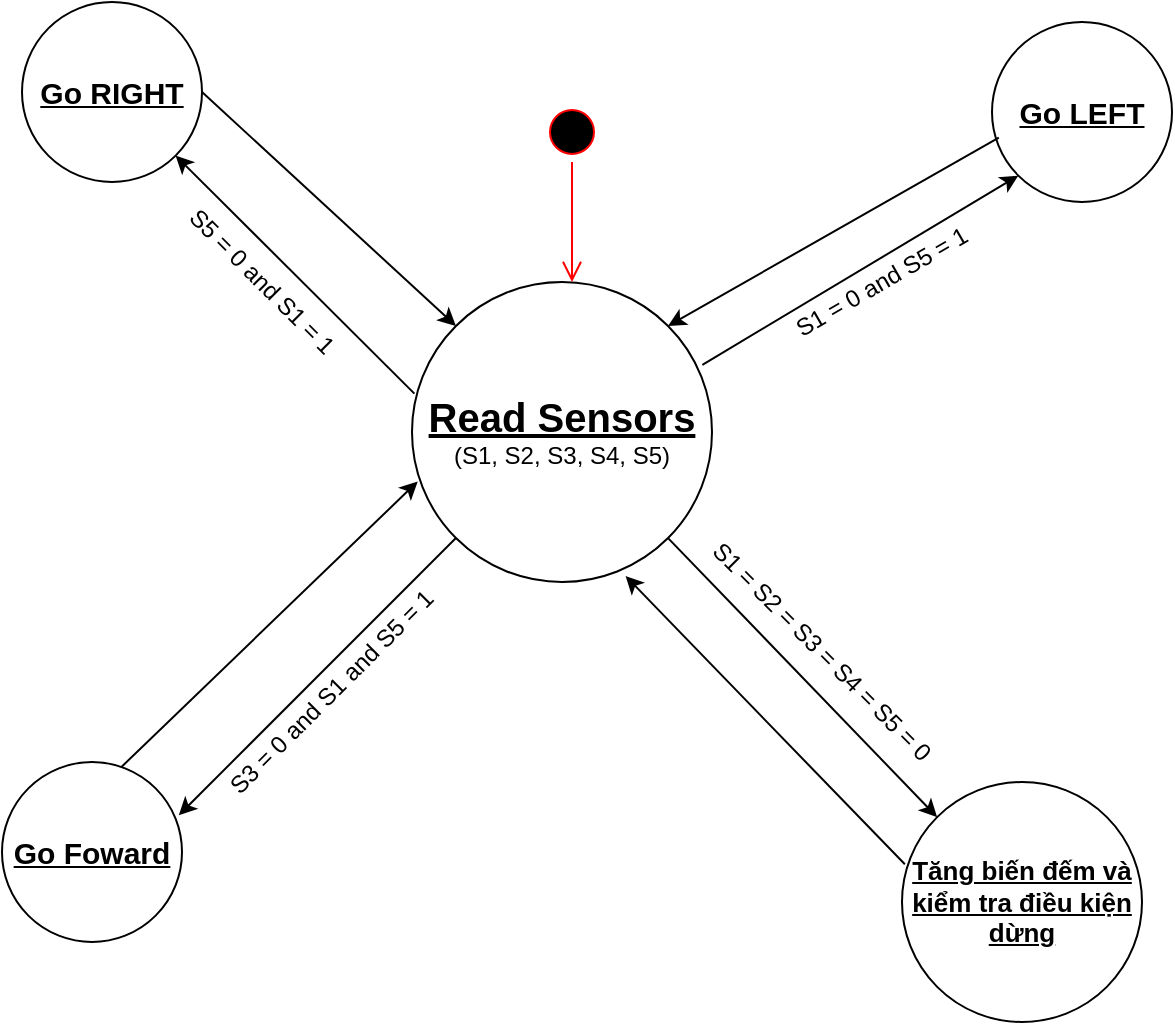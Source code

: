 <mxfile version="14.8.6" type="github">
  <diagram name="Page-1" id="58cdce13-f638-feb5-8d6f-7d28b1aa9fa0">
    <mxGraphModel dx="1038" dy="617" grid="1" gridSize="10" guides="1" tooltips="1" connect="1" arrows="1" fold="1" page="1" pageScale="1" pageWidth="1100" pageHeight="850" background="none" math="0" shadow="0">
      <root>
        <mxCell id="0" />
        <mxCell id="1" parent="0" />
        <mxCell id="d7tN0gDncD4IV3u5tJZm-1" value="&lt;font size=&quot;1&quot;&gt;&lt;b&gt;&lt;u style=&quot;font-size: 20px&quot;&gt;Read Sensors&lt;/u&gt;&lt;/b&gt;&lt;/font&gt;&lt;br&gt;(S1, S2, S3, S4, S5)" style="ellipse;whiteSpace=wrap;html=1;aspect=fixed;" vertex="1" parent="1">
          <mxGeometry x="475" y="250" width="150" height="150" as="geometry" />
        </mxCell>
        <mxCell id="d7tN0gDncD4IV3u5tJZm-2" value="&lt;b&gt;&lt;u&gt;&lt;font style=&quot;font-size: 15px&quot;&gt;Go LEFT&lt;/font&gt;&lt;/u&gt;&lt;/b&gt;" style="ellipse;whiteSpace=wrap;html=1;aspect=fixed;" vertex="1" parent="1">
          <mxGeometry x="765" y="120" width="90" height="90" as="geometry" />
        </mxCell>
        <mxCell id="d7tN0gDncD4IV3u5tJZm-3" value="&lt;b&gt;&lt;u&gt;&lt;font style=&quot;font-size: 15px&quot;&gt;Go RIGHT&lt;/font&gt;&lt;/u&gt;&lt;/b&gt;" style="ellipse;whiteSpace=wrap;html=1;aspect=fixed;" vertex="1" parent="1">
          <mxGeometry x="280" y="110" width="90" height="90" as="geometry" />
        </mxCell>
        <mxCell id="d7tN0gDncD4IV3u5tJZm-4" value="&lt;b&gt;&lt;u&gt;&lt;font style=&quot;font-size: 15px&quot;&gt;Go Foward&lt;/font&gt;&lt;/u&gt;&lt;/b&gt;" style="ellipse;whiteSpace=wrap;html=1;aspect=fixed;" vertex="1" parent="1">
          <mxGeometry x="270" y="490" width="90" height="90" as="geometry" />
        </mxCell>
        <mxCell id="d7tN0gDncD4IV3u5tJZm-5" value="&lt;span style=&quot;font-size: 13px&quot;&gt;&lt;b&gt;&lt;u&gt;Tăng biến đếm và kiểm tra điều kiện dừng&lt;/u&gt;&lt;/b&gt;&lt;/span&gt;" style="ellipse;whiteSpace=wrap;html=1;aspect=fixed;" vertex="1" parent="1">
          <mxGeometry x="720" y="500" width="120" height="120" as="geometry" />
        </mxCell>
        <mxCell id="d7tN0gDncD4IV3u5tJZm-12" value="" style="endArrow=classic;html=1;exitX=0.968;exitY=0.276;exitDx=0;exitDy=0;entryX=0;entryY=1;entryDx=0;entryDy=0;exitPerimeter=0;" edge="1" parent="1" source="d7tN0gDncD4IV3u5tJZm-1" target="d7tN0gDncD4IV3u5tJZm-2">
          <mxGeometry width="50" height="50" relative="1" as="geometry">
            <mxPoint x="610" y="260" as="sourcePoint" />
            <mxPoint x="660" y="210" as="targetPoint" />
          </mxGeometry>
        </mxCell>
        <mxCell id="d7tN0gDncD4IV3u5tJZm-13" value="" style="endArrow=classic;html=1;exitX=0.038;exitY=0.642;exitDx=0;exitDy=0;exitPerimeter=0;entryX=1;entryY=0;entryDx=0;entryDy=0;" edge="1" parent="1" source="d7tN0gDncD4IV3u5tJZm-2" target="d7tN0gDncD4IV3u5tJZm-1">
          <mxGeometry width="50" height="50" relative="1" as="geometry">
            <mxPoint x="500" y="410" as="sourcePoint" />
            <mxPoint x="600" y="290" as="targetPoint" />
          </mxGeometry>
        </mxCell>
        <mxCell id="d7tN0gDncD4IV3u5tJZm-14" value="S1 = 0 and S5 = 1" style="text;html=1;strokeColor=none;fillColor=none;align=center;verticalAlign=middle;whiteSpace=wrap;rounded=0;rotation=-30;" vertex="1" parent="1">
          <mxGeometry x="660" y="240" width="100" height="20" as="geometry" />
        </mxCell>
        <mxCell id="d7tN0gDncD4IV3u5tJZm-15" value="" style="endArrow=classic;html=1;exitX=0.008;exitY=0.372;exitDx=0;exitDy=0;exitPerimeter=0;entryX=1;entryY=1;entryDx=0;entryDy=0;" edge="1" parent="1" source="d7tN0gDncD4IV3u5tJZm-1" target="d7tN0gDncD4IV3u5tJZm-3">
          <mxGeometry width="50" height="50" relative="1" as="geometry">
            <mxPoint x="500" y="390" as="sourcePoint" />
            <mxPoint x="550" y="340" as="targetPoint" />
          </mxGeometry>
        </mxCell>
        <mxCell id="d7tN0gDncD4IV3u5tJZm-16" value="" style="endArrow=classic;html=1;exitX=1;exitY=0.5;exitDx=0;exitDy=0;entryX=0;entryY=0;entryDx=0;entryDy=0;" edge="1" parent="1" source="d7tN0gDncD4IV3u5tJZm-3" target="d7tN0gDncD4IV3u5tJZm-1">
          <mxGeometry width="50" height="50" relative="1" as="geometry">
            <mxPoint x="500" y="390" as="sourcePoint" />
            <mxPoint x="550" y="340" as="targetPoint" />
          </mxGeometry>
        </mxCell>
        <mxCell id="d7tN0gDncD4IV3u5tJZm-17" value="S5 = 0 and S1 = 1" style="text;html=1;strokeColor=none;fillColor=none;align=center;verticalAlign=middle;whiteSpace=wrap;rounded=0;rotation=45;" vertex="1" parent="1">
          <mxGeometry x="350" y="240" width="100" height="20" as="geometry" />
        </mxCell>
        <mxCell id="d7tN0gDncD4IV3u5tJZm-19" value="" style="endArrow=classic;html=1;exitX=0;exitY=1;exitDx=0;exitDy=0;entryX=0.982;entryY=0.296;entryDx=0;entryDy=0;entryPerimeter=0;" edge="1" parent="1" source="d7tN0gDncD4IV3u5tJZm-1" target="d7tN0gDncD4IV3u5tJZm-4">
          <mxGeometry width="50" height="50" relative="1" as="geometry">
            <mxPoint x="500" y="360" as="sourcePoint" />
            <mxPoint x="340" y="490" as="targetPoint" />
          </mxGeometry>
        </mxCell>
        <mxCell id="d7tN0gDncD4IV3u5tJZm-20" value="" style="endArrow=classic;html=1;exitX=0.662;exitY=0.029;exitDx=0;exitDy=0;exitPerimeter=0;entryX=0.019;entryY=0.665;entryDx=0;entryDy=0;entryPerimeter=0;" edge="1" parent="1" source="d7tN0gDncD4IV3u5tJZm-4" target="d7tN0gDncD4IV3u5tJZm-1">
          <mxGeometry width="50" height="50" relative="1" as="geometry">
            <mxPoint x="500" y="360" as="sourcePoint" />
            <mxPoint x="550" y="310" as="targetPoint" />
          </mxGeometry>
        </mxCell>
        <mxCell id="d7tN0gDncD4IV3u5tJZm-21" value="S3 = 0 and S1 and S5 = 1" style="text;html=1;strokeColor=none;fillColor=none;align=center;verticalAlign=middle;whiteSpace=wrap;rounded=0;rotation=-45;" vertex="1" parent="1">
          <mxGeometry x="360" y="445" width="150" height="20" as="geometry" />
        </mxCell>
        <mxCell id="d7tN0gDncD4IV3u5tJZm-22" value="S1 = S2 = S3 = S4 = S5 = 0" style="text;html=1;strokeColor=none;fillColor=none;align=center;verticalAlign=middle;whiteSpace=wrap;rounded=0;rotation=45;" vertex="1" parent="1">
          <mxGeometry x="600" y="425" width="160" height="20" as="geometry" />
        </mxCell>
        <mxCell id="d7tN0gDncD4IV3u5tJZm-23" value="" style="endArrow=classic;html=1;exitX=0.012;exitY=0.343;exitDx=0;exitDy=0;exitPerimeter=0;entryX=0.712;entryY=0.98;entryDx=0;entryDy=0;entryPerimeter=0;" edge="1" parent="1" source="d7tN0gDncD4IV3u5tJZm-5" target="d7tN0gDncD4IV3u5tJZm-1">
          <mxGeometry width="50" height="50" relative="1" as="geometry">
            <mxPoint x="500" y="350" as="sourcePoint" />
            <mxPoint x="550" y="300" as="targetPoint" />
          </mxGeometry>
        </mxCell>
        <mxCell id="d7tN0gDncD4IV3u5tJZm-24" value="" style="endArrow=classic;html=1;exitX=1;exitY=1;exitDx=0;exitDy=0;entryX=0;entryY=0;entryDx=0;entryDy=0;" edge="1" parent="1" source="d7tN0gDncD4IV3u5tJZm-1" target="d7tN0gDncD4IV3u5tJZm-5">
          <mxGeometry width="50" height="50" relative="1" as="geometry">
            <mxPoint x="500" y="350" as="sourcePoint" />
            <mxPoint x="550" y="300" as="targetPoint" />
          </mxGeometry>
        </mxCell>
        <mxCell id="d7tN0gDncD4IV3u5tJZm-26" value="" style="ellipse;html=1;shape=startState;fillColor=#000000;strokeColor=#ff0000;" vertex="1" parent="1">
          <mxGeometry x="540" y="160" width="30" height="30" as="geometry" />
        </mxCell>
        <mxCell id="d7tN0gDncD4IV3u5tJZm-27" value="" style="edgeStyle=orthogonalEdgeStyle;html=1;verticalAlign=bottom;endArrow=open;endSize=8;strokeColor=#ff0000;" edge="1" source="d7tN0gDncD4IV3u5tJZm-26" parent="1">
          <mxGeometry relative="1" as="geometry">
            <mxPoint x="555" y="250" as="targetPoint" />
          </mxGeometry>
        </mxCell>
      </root>
    </mxGraphModel>
  </diagram>
</mxfile>

